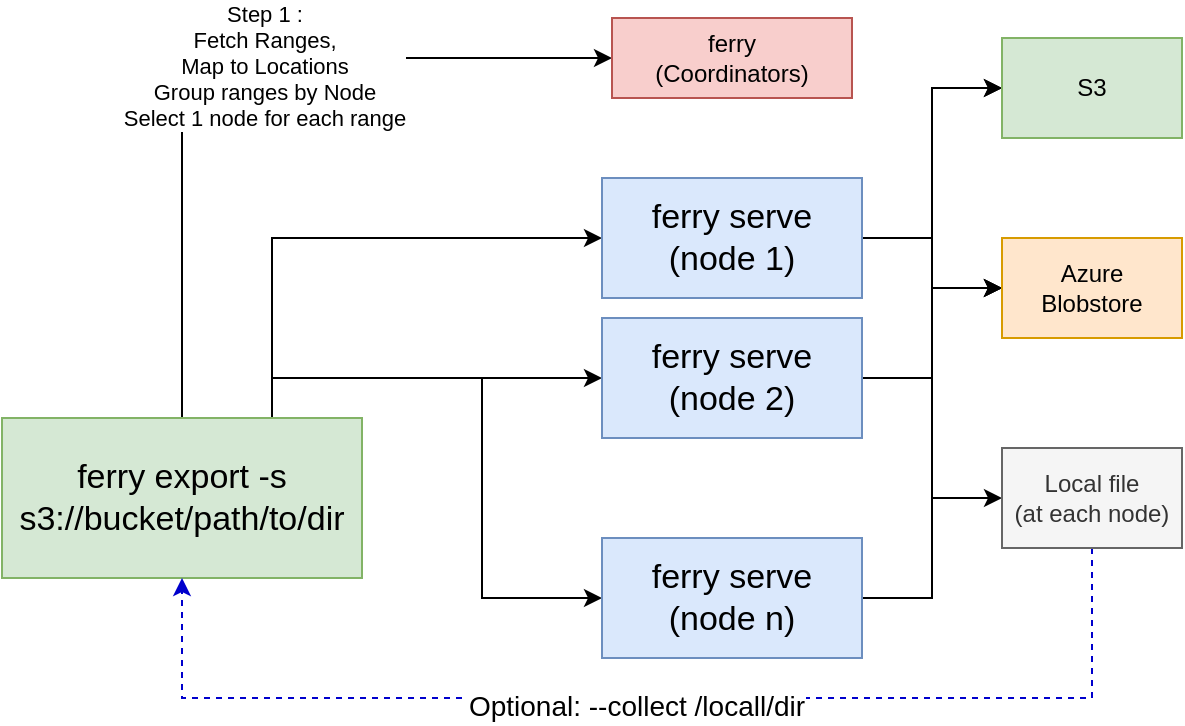 <mxfile version="14.5.1" type="device"><diagram id="7VsA_jLF1-YQjp3ArkDt" name="Page-1"><mxGraphModel dx="1106" dy="820" grid="1" gridSize="10" guides="1" tooltips="1" connect="1" arrows="1" fold="1" page="1" pageScale="1" pageWidth="850" pageHeight="1100" math="0" shadow="0"><root><mxCell id="0"/><mxCell id="1" parent="0"/><mxCell id="9moPf9H1IIPUxVV1EDiP-11" style="edgeStyle=orthogonalEdgeStyle;rounded=0;orthogonalLoop=1;jettySize=auto;html=1;exitX=0.5;exitY=0;exitDx=0;exitDy=0;entryX=0;entryY=0.5;entryDx=0;entryDy=0;" parent="1" source="9moPf9H1IIPUxVV1EDiP-1" target="9moPf9H1IIPUxVV1EDiP-8" edge="1"><mxGeometry relative="1" as="geometry"/></mxCell><mxCell id="9moPf9H1IIPUxVV1EDiP-12" value="Step 1 : &lt;br&gt;Fetch Ranges,&lt;br&gt;Map to Locations&lt;br&gt;Group ranges by Node&lt;br&gt;Select 1 node for each range&lt;br&gt;" style="edgeLabel;html=1;align=center;verticalAlign=middle;resizable=0;points=[];" parent="9moPf9H1IIPUxVV1EDiP-11" vertex="1" connectable="0"><mxGeometry x="0.12" y="-4" relative="1" as="geometry"><mxPoint as="offset"/></mxGeometry></mxCell><mxCell id="9moPf9H1IIPUxVV1EDiP-15" style="edgeStyle=orthogonalEdgeStyle;rounded=0;orthogonalLoop=1;jettySize=auto;html=1;exitX=0.75;exitY=0;exitDx=0;exitDy=0;entryX=0;entryY=0.5;entryDx=0;entryDy=0;" parent="1" source="9moPf9H1IIPUxVV1EDiP-1" target="9moPf9H1IIPUxVV1EDiP-2" edge="1"><mxGeometry relative="1" as="geometry"/></mxCell><mxCell id="9moPf9H1IIPUxVV1EDiP-17" style="edgeStyle=orthogonalEdgeStyle;rounded=0;orthogonalLoop=1;jettySize=auto;html=1;exitX=0.75;exitY=0;exitDx=0;exitDy=0;" parent="1" source="9moPf9H1IIPUxVV1EDiP-1" target="9moPf9H1IIPUxVV1EDiP-3" edge="1"><mxGeometry relative="1" as="geometry"/></mxCell><mxCell id="9moPf9H1IIPUxVV1EDiP-18" style="edgeStyle=orthogonalEdgeStyle;rounded=0;orthogonalLoop=1;jettySize=auto;html=1;exitX=0.75;exitY=0;exitDx=0;exitDy=0;entryX=0;entryY=0.5;entryDx=0;entryDy=0;" parent="1" source="9moPf9H1IIPUxVV1EDiP-1" target="9moPf9H1IIPUxVV1EDiP-4" edge="1"><mxGeometry relative="1" as="geometry"/></mxCell><mxCell id="9moPf9H1IIPUxVV1EDiP-1" value="&lt;font style=&quot;font-size: 17px&quot;&gt;ferry export -s s3://bucket/path/to/dir&lt;/font&gt;" style="rounded=0;whiteSpace=wrap;html=1;fillColor=#d5e8d4;strokeColor=#82b366;" parent="1" vertex="1"><mxGeometry x="20" y="240" width="180" height="80" as="geometry"/></mxCell><mxCell id="9moPf9H1IIPUxVV1EDiP-22" style="edgeStyle=orthogonalEdgeStyle;rounded=0;orthogonalLoop=1;jettySize=auto;html=1;exitX=1;exitY=0.5;exitDx=0;exitDy=0;entryX=0;entryY=0.5;entryDx=0;entryDy=0;" parent="1" source="9moPf9H1IIPUxVV1EDiP-2" target="9moPf9H1IIPUxVV1EDiP-19" edge="1"><mxGeometry relative="1" as="geometry"/></mxCell><mxCell id="9moPf9H1IIPUxVV1EDiP-23" style="edgeStyle=orthogonalEdgeStyle;rounded=0;orthogonalLoop=1;jettySize=auto;html=1;exitX=1;exitY=0.5;exitDx=0;exitDy=0;entryX=0;entryY=0.5;entryDx=0;entryDy=0;" parent="1" source="9moPf9H1IIPUxVV1EDiP-2" target="9moPf9H1IIPUxVV1EDiP-20" edge="1"><mxGeometry relative="1" as="geometry"/></mxCell><mxCell id="9moPf9H1IIPUxVV1EDiP-2" value="&lt;font style=&quot;font-size: 17px&quot;&gt;ferry serve&lt;br&gt;(node 1)&lt;br&gt;&lt;/font&gt;" style="rounded=0;whiteSpace=wrap;html=1;fillColor=#dae8fc;strokeColor=#6c8ebf;" parent="1" vertex="1"><mxGeometry x="320" y="120" width="130" height="60" as="geometry"/></mxCell><mxCell id="9moPf9H1IIPUxVV1EDiP-26" style="edgeStyle=orthogonalEdgeStyle;rounded=0;orthogonalLoop=1;jettySize=auto;html=1;exitX=1;exitY=0.5;exitDx=0;exitDy=0;entryX=0;entryY=0.5;entryDx=0;entryDy=0;" parent="1" source="9moPf9H1IIPUxVV1EDiP-3" target="9moPf9H1IIPUxVV1EDiP-20" edge="1"><mxGeometry relative="1" as="geometry"/></mxCell><mxCell id="9moPf9H1IIPUxVV1EDiP-27" style="edgeStyle=orthogonalEdgeStyle;rounded=0;orthogonalLoop=1;jettySize=auto;html=1;exitX=1;exitY=0.5;exitDx=0;exitDy=0;entryX=0;entryY=0.5;entryDx=0;entryDy=0;" parent="1" source="9moPf9H1IIPUxVV1EDiP-3" target="9moPf9H1IIPUxVV1EDiP-21" edge="1"><mxGeometry relative="1" as="geometry"/></mxCell><mxCell id="9moPf9H1IIPUxVV1EDiP-3" value="&lt;font style=&quot;font-size: 17px&quot;&gt;ferry serve&lt;br&gt;(node 2)&lt;br&gt;&lt;/font&gt;" style="rounded=0;whiteSpace=wrap;html=1;fillColor=#dae8fc;strokeColor=#6c8ebf;" parent="1" vertex="1"><mxGeometry x="320" y="190" width="130" height="60" as="geometry"/></mxCell><mxCell id="9moPf9H1IIPUxVV1EDiP-24" style="edgeStyle=orthogonalEdgeStyle;rounded=0;orthogonalLoop=1;jettySize=auto;html=1;exitX=1;exitY=0.5;exitDx=0;exitDy=0;entryX=0;entryY=0.5;entryDx=0;entryDy=0;" parent="1" source="9moPf9H1IIPUxVV1EDiP-4" target="9moPf9H1IIPUxVV1EDiP-20" edge="1"><mxGeometry relative="1" as="geometry"/></mxCell><mxCell id="9moPf9H1IIPUxVV1EDiP-25" style="edgeStyle=orthogonalEdgeStyle;rounded=0;orthogonalLoop=1;jettySize=auto;html=1;exitX=1;exitY=0.5;exitDx=0;exitDy=0;entryX=0;entryY=0.5;entryDx=0;entryDy=0;" parent="1" source="9moPf9H1IIPUxVV1EDiP-4" target="9moPf9H1IIPUxVV1EDiP-19" edge="1"><mxGeometry relative="1" as="geometry"/></mxCell><mxCell id="9moPf9H1IIPUxVV1EDiP-4" value="&lt;font style=&quot;font-size: 17px&quot;&gt;ferry serve&lt;br&gt;(node n)&lt;br&gt;&lt;/font&gt;" style="rounded=0;whiteSpace=wrap;html=1;fillColor=#dae8fc;strokeColor=#6c8ebf;" parent="1" vertex="1"><mxGeometry x="320" y="300" width="130" height="60" as="geometry"/></mxCell><mxCell id="9moPf9H1IIPUxVV1EDiP-8" value="&lt;span&gt;ferry&lt;/span&gt;&lt;br&gt;&lt;span&gt;(Coordinators)&lt;/span&gt;" style="rounded=0;whiteSpace=wrap;html=1;fillColor=#f8cecc;strokeColor=#b85450;" parent="1" vertex="1"><mxGeometry x="325" y="40" width="120" height="40" as="geometry"/></mxCell><mxCell id="9moPf9H1IIPUxVV1EDiP-19" value="S3" style="rounded=0;whiteSpace=wrap;html=1;fillColor=#d5e8d4;strokeColor=#82b366;" parent="1" vertex="1"><mxGeometry x="520" y="50" width="90" height="50" as="geometry"/></mxCell><mxCell id="9moPf9H1IIPUxVV1EDiP-20" value="Azure&lt;br&gt;Blobstore" style="rounded=0;whiteSpace=wrap;html=1;fillColor=#ffe6cc;strokeColor=#d79b00;" parent="1" vertex="1"><mxGeometry x="520" y="150" width="90" height="50" as="geometry"/></mxCell><mxCell id="knSiHA_oZmS0PfkE13s6-2" style="edgeStyle=orthogonalEdgeStyle;rounded=0;orthogonalLoop=1;jettySize=auto;html=1;exitX=0.5;exitY=1;exitDx=0;exitDy=0;entryX=0.5;entryY=1;entryDx=0;entryDy=0;strokeWidth=1;strokeColor=#0000CC;dashed=1;" edge="1" parent="1" source="9moPf9H1IIPUxVV1EDiP-21" target="9moPf9H1IIPUxVV1EDiP-1"><mxGeometry relative="1" as="geometry"><Array as="points"><mxPoint x="565" y="380"/><mxPoint x="110" y="380"/></Array></mxGeometry></mxCell><mxCell id="knSiHA_oZmS0PfkE13s6-3" value="&lt;font style=&quot;font-size: 14px&quot;&gt;Optional: --collect /locall/dir&lt;/font&gt;" style="edgeLabel;html=1;align=center;verticalAlign=middle;resizable=0;points=[];" vertex="1" connectable="0" parent="knSiHA_oZmS0PfkE13s6-2"><mxGeometry x="0.027" y="4" relative="1" as="geometry"><mxPoint as="offset"/></mxGeometry></mxCell><mxCell id="9moPf9H1IIPUxVV1EDiP-21" value="Local file&lt;br&gt;(at each node)" style="rounded=0;whiteSpace=wrap;html=1;fillColor=#f5f5f5;strokeColor=#666666;fontColor=#333333;" parent="1" vertex="1"><mxGeometry x="520" y="255" width="90" height="50" as="geometry"/></mxCell></root></mxGraphModel></diagram></mxfile>